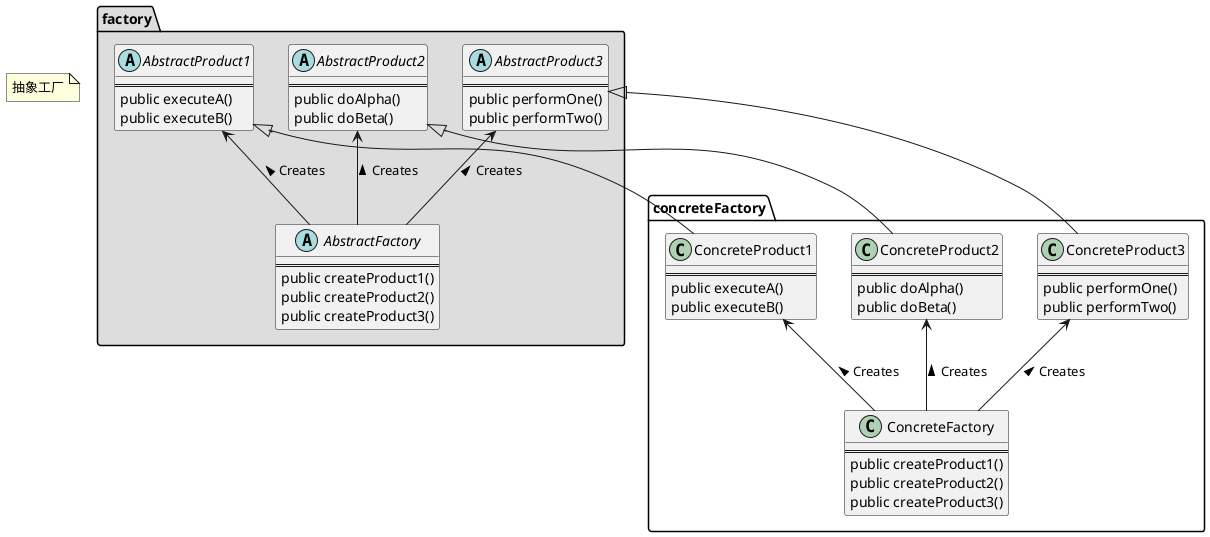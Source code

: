 @startuml

note "抽象工厂" as N1

package factory #DDDDDD {
    AbstractProduct1 <-- AbstractFactory : Creates <
    AbstractProduct2 <-- AbstractFactory : Creates <
    AbstractProduct3 <-- AbstractFactory : Creates <

    abstract class AbstractProduct1 {
        ==
        public executeA()
        public executeB()
    }

    abstract class AbstractProduct2 {
        ==
        public doAlpha()
        public doBeta()
    }

    abstract class AbstractProduct3 {
        ==
        public performOne()
        public performTwo()
    }

    abstract class AbstractFactory {
        ==
        public createProduct1()
        public createProduct2()
        public createProduct3()
    }
}

package concreteFactory {
    ConcreteProduct1 <-- ConcreteFactory : Creates <
    ConcreteProduct2 <-- ConcreteFactory : Creates <
    ConcreteProduct3 <-- ConcreteFactory : Creates <

    AbstractProduct1 <|-- ConcreteProduct1
    AbstractProduct2 <|-- ConcreteProduct2
    AbstractProduct3 <|-- ConcreteProduct3


    class ConcreteProduct1 {
        ==
        public executeA()
        public executeB()
    }

    class ConcreteProduct2 {
        ==
        public doAlpha()
        public doBeta()
    }

    class ConcreteProduct3 {
        ==
        public performOne()
        public performTwo()
    }

    class ConcreteFactory {
        ==
        public createProduct1()
        public createProduct2()
        public createProduct3()
    }
}

@enduml